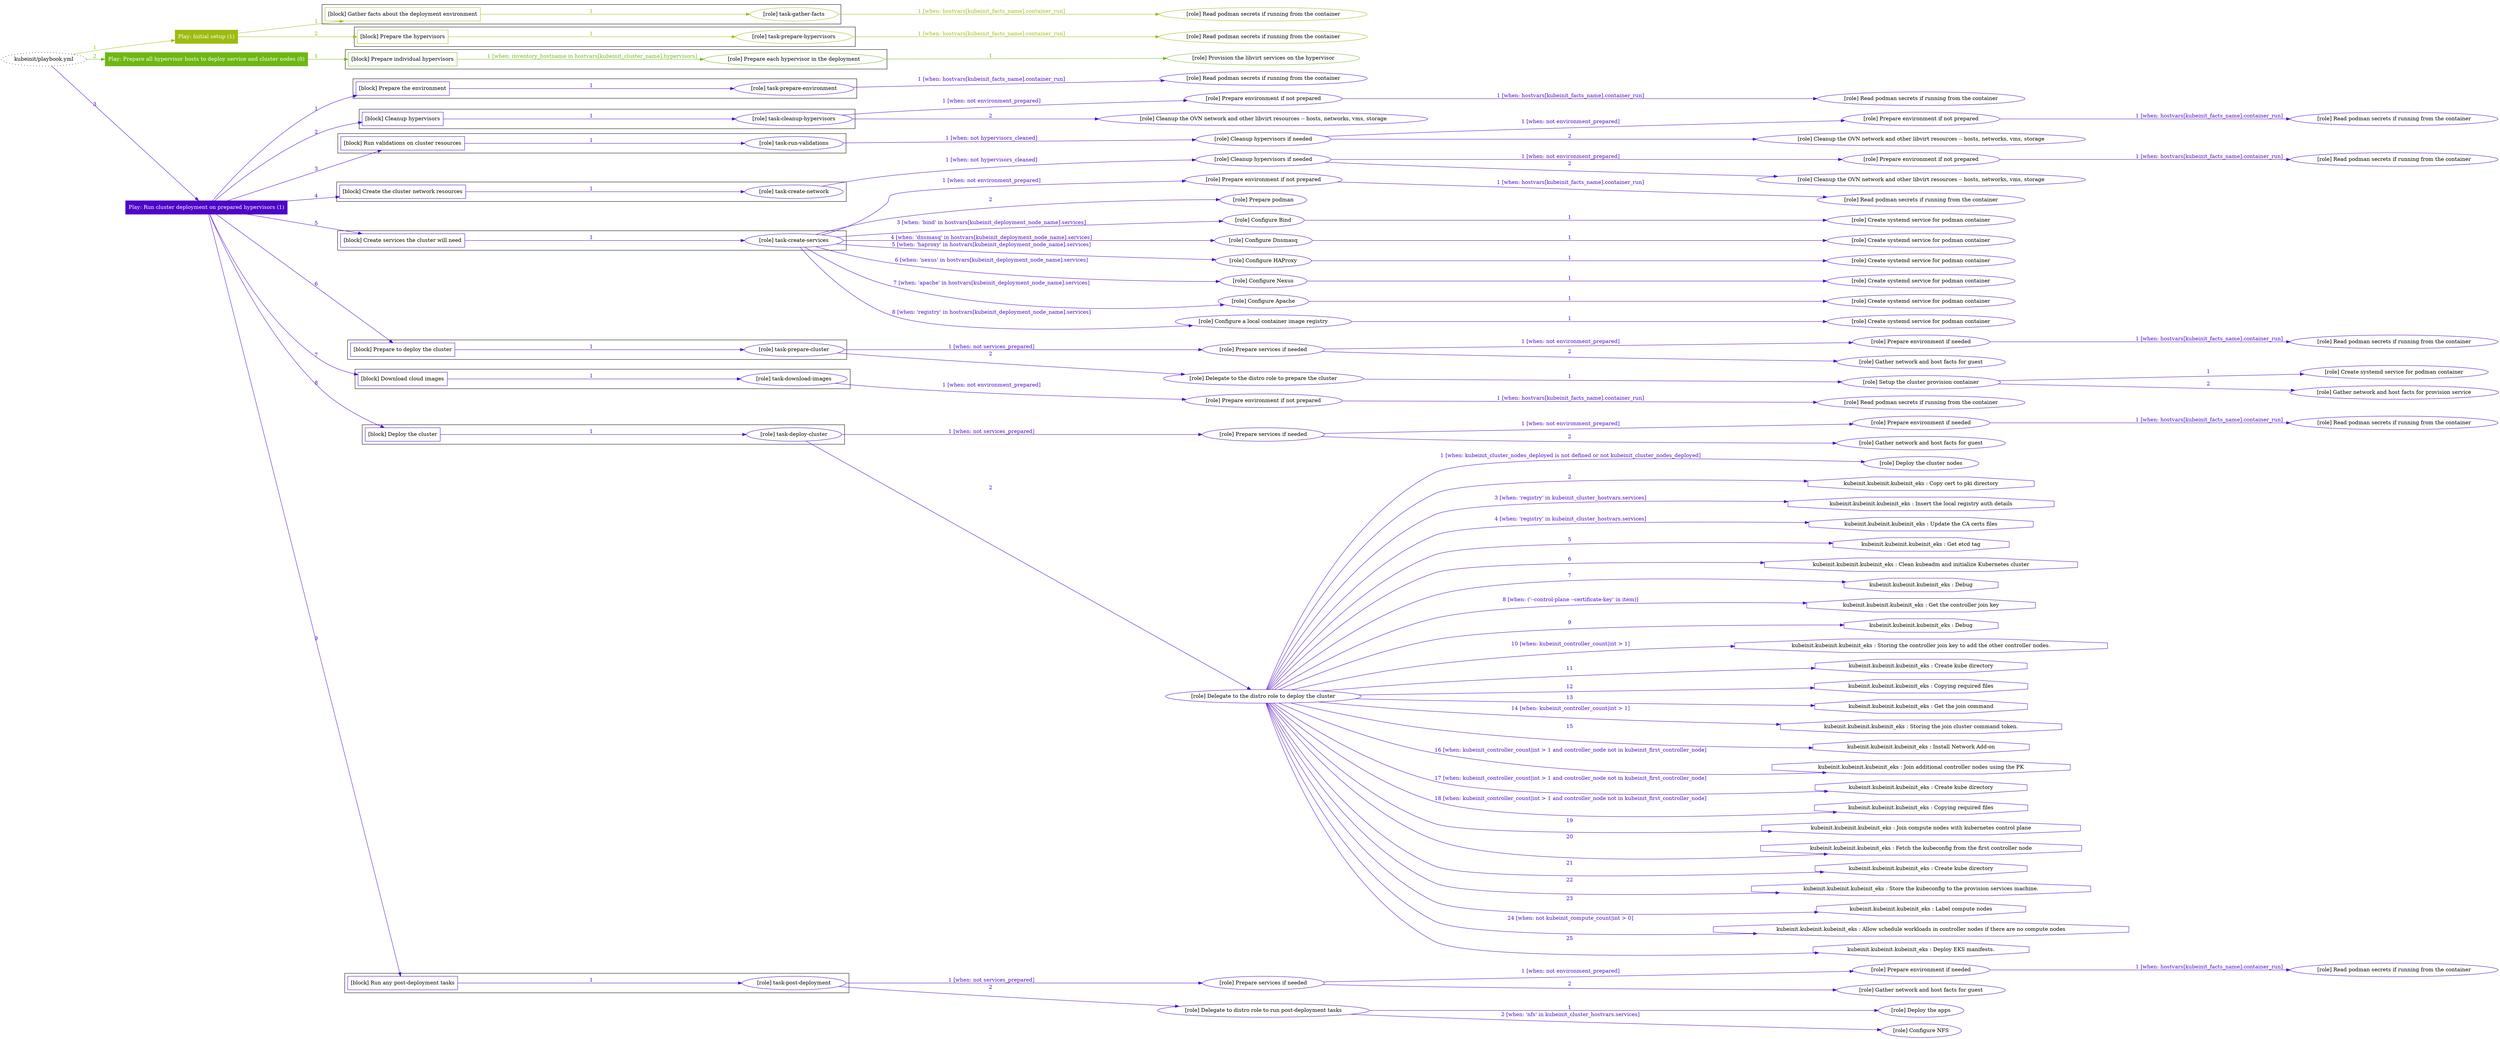 digraph {
	graph [concentrate=true ordering=in rankdir=LR ratio=fill]
	edge [esep=5 sep=10]
	"kubeinit/playbook.yml" [id=root_node style=dotted]
	play_c07b1ddb [label="Play: Initial setup (1)" color="#9cbc10" fontcolor="#ffffff" id=play_c07b1ddb shape=box style=filled tooltip=localhost]
	"kubeinit/playbook.yml" -> play_c07b1ddb [label="1 " color="#9cbc10" fontcolor="#9cbc10" id=edge_fc85f363 labeltooltip="1 " tooltip="1 "]
	subgraph "Read podman secrets if running from the container" {
		role_43a888ea [label="[role] Read podman secrets if running from the container" color="#9cbc10" id=role_43a888ea tooltip="Read podman secrets if running from the container"]
	}
	subgraph "task-gather-facts" {
		role_e2310e17 [label="[role] task-gather-facts" color="#9cbc10" id=role_e2310e17 tooltip="task-gather-facts"]
		role_e2310e17 -> role_43a888ea [label="1 [when: hostvars[kubeinit_facts_name].container_run]" color="#9cbc10" fontcolor="#9cbc10" id=edge_0248012a labeltooltip="1 [when: hostvars[kubeinit_facts_name].container_run]" tooltip="1 [when: hostvars[kubeinit_facts_name].container_run]"]
	}
	subgraph "Read podman secrets if running from the container" {
		role_ad788a6b [label="[role] Read podman secrets if running from the container" color="#9cbc10" id=role_ad788a6b tooltip="Read podman secrets if running from the container"]
	}
	subgraph "task-prepare-hypervisors" {
		role_fe24e45d [label="[role] task-prepare-hypervisors" color="#9cbc10" id=role_fe24e45d tooltip="task-prepare-hypervisors"]
		role_fe24e45d -> role_ad788a6b [label="1 [when: hostvars[kubeinit_facts_name].container_run]" color="#9cbc10" fontcolor="#9cbc10" id=edge_87b5aaad labeltooltip="1 [when: hostvars[kubeinit_facts_name].container_run]" tooltip="1 [when: hostvars[kubeinit_facts_name].container_run]"]
	}
	subgraph "Play: Initial setup (1)" {
		play_c07b1ddb -> block_ad7009a5 [label=1 color="#9cbc10" fontcolor="#9cbc10" id=edge_e77c2271 labeltooltip=1 tooltip=1]
		subgraph cluster_block_ad7009a5 {
			block_ad7009a5 [label="[block] Gather facts about the deployment environment" color="#9cbc10" id=block_ad7009a5 labeltooltip="Gather facts about the deployment environment" shape=box tooltip="Gather facts about the deployment environment"]
			block_ad7009a5 -> role_e2310e17 [label="1 " color="#9cbc10" fontcolor="#9cbc10" id=edge_ed6212fc labeltooltip="1 " tooltip="1 "]
		}
		play_c07b1ddb -> block_faf815b1 [label=2 color="#9cbc10" fontcolor="#9cbc10" id=edge_8e85850c labeltooltip=2 tooltip=2]
		subgraph cluster_block_faf815b1 {
			block_faf815b1 [label="[block] Prepare the hypervisors" color="#9cbc10" id=block_faf815b1 labeltooltip="Prepare the hypervisors" shape=box tooltip="Prepare the hypervisors"]
			block_faf815b1 -> role_fe24e45d [label="1 " color="#9cbc10" fontcolor="#9cbc10" id=edge_dc042a9b labeltooltip="1 " tooltip="1 "]
		}
	}
	play_2c2ab465 [label="Play: Prepare all hypervisor hosts to deploy service and cluster nodes (0)" color="#6db814" fontcolor="#ffffff" id=play_2c2ab465 shape=box style=filled tooltip="Play: Prepare all hypervisor hosts to deploy service and cluster nodes (0)"]
	"kubeinit/playbook.yml" -> play_2c2ab465 [label="2 " color="#6db814" fontcolor="#6db814" id=edge_189fadf0 labeltooltip="2 " tooltip="2 "]
	subgraph "Provision the libvirt services on the hypervisor" {
		role_5b26d094 [label="[role] Provision the libvirt services on the hypervisor" color="#6db814" id=role_5b26d094 tooltip="Provision the libvirt services on the hypervisor"]
	}
	subgraph "Prepare each hypervisor in the deployment" {
		role_4f62d116 [label="[role] Prepare each hypervisor in the deployment" color="#6db814" id=role_4f62d116 tooltip="Prepare each hypervisor in the deployment"]
		role_4f62d116 -> role_5b26d094 [label="1 " color="#6db814" fontcolor="#6db814" id=edge_01bad7c9 labeltooltip="1 " tooltip="1 "]
	}
	subgraph "Play: Prepare all hypervisor hosts to deploy service and cluster nodes (0)" {
		play_2c2ab465 -> block_5d5c017b [label=1 color="#6db814" fontcolor="#6db814" id=edge_48b3dc26 labeltooltip=1 tooltip=1]
		subgraph cluster_block_5d5c017b {
			block_5d5c017b [label="[block] Prepare individual hypervisors" color="#6db814" id=block_5d5c017b labeltooltip="Prepare individual hypervisors" shape=box tooltip="Prepare individual hypervisors"]
			block_5d5c017b -> role_4f62d116 [label="1 [when: inventory_hostname in hostvars[kubeinit_cluster_name].hypervisors]" color="#6db814" fontcolor="#6db814" id=edge_41ea060e labeltooltip="1 [when: inventory_hostname in hostvars[kubeinit_cluster_name].hypervisors]" tooltip="1 [when: inventory_hostname in hostvars[kubeinit_cluster_name].hypervisors]"]
		}
	}
	play_b415cb29 [label="Play: Run cluster deployment on prepared hypervisors (1)" color="#4d05c7" fontcolor="#ffffff" id=play_b415cb29 shape=box style=filled tooltip=localhost]
	"kubeinit/playbook.yml" -> play_b415cb29 [label="3 " color="#4d05c7" fontcolor="#4d05c7" id=edge_080d319e labeltooltip="3 " tooltip="3 "]
	subgraph "Read podman secrets if running from the container" {
		role_47fbab3d [label="[role] Read podman secrets if running from the container" color="#4d05c7" id=role_47fbab3d tooltip="Read podman secrets if running from the container"]
	}
	subgraph "task-prepare-environment" {
		role_9971580d [label="[role] task-prepare-environment" color="#4d05c7" id=role_9971580d tooltip="task-prepare-environment"]
		role_9971580d -> role_47fbab3d [label="1 [when: hostvars[kubeinit_facts_name].container_run]" color="#4d05c7" fontcolor="#4d05c7" id=edge_8c465394 labeltooltip="1 [when: hostvars[kubeinit_facts_name].container_run]" tooltip="1 [when: hostvars[kubeinit_facts_name].container_run]"]
	}
	subgraph "Read podman secrets if running from the container" {
		role_bc4dd5ca [label="[role] Read podman secrets if running from the container" color="#4d05c7" id=role_bc4dd5ca tooltip="Read podman secrets if running from the container"]
	}
	subgraph "Prepare environment if not prepared" {
		role_e94e169a [label="[role] Prepare environment if not prepared" color="#4d05c7" id=role_e94e169a tooltip="Prepare environment if not prepared"]
		role_e94e169a -> role_bc4dd5ca [label="1 [when: hostvars[kubeinit_facts_name].container_run]" color="#4d05c7" fontcolor="#4d05c7" id=edge_a2c88b7f labeltooltip="1 [when: hostvars[kubeinit_facts_name].container_run]" tooltip="1 [when: hostvars[kubeinit_facts_name].container_run]"]
	}
	subgraph "Cleanup the OVN network and other libvirt resources -- hosts, networks, vms, storage" {
		role_e260a07a [label="[role] Cleanup the OVN network and other libvirt resources -- hosts, networks, vms, storage" color="#4d05c7" id=role_e260a07a tooltip="Cleanup the OVN network and other libvirt resources -- hosts, networks, vms, storage"]
	}
	subgraph "task-cleanup-hypervisors" {
		role_71f4d11e [label="[role] task-cleanup-hypervisors" color="#4d05c7" id=role_71f4d11e tooltip="task-cleanup-hypervisors"]
		role_71f4d11e -> role_e94e169a [label="1 [when: not environment_prepared]" color="#4d05c7" fontcolor="#4d05c7" id=edge_458d1eae labeltooltip="1 [when: not environment_prepared]" tooltip="1 [when: not environment_prepared]"]
		role_71f4d11e -> role_e260a07a [label="2 " color="#4d05c7" fontcolor="#4d05c7" id=edge_fc0662c2 labeltooltip="2 " tooltip="2 "]
	}
	subgraph "Read podman secrets if running from the container" {
		role_1a388082 [label="[role] Read podman secrets if running from the container" color="#4d05c7" id=role_1a388082 tooltip="Read podman secrets if running from the container"]
	}
	subgraph "Prepare environment if not prepared" {
		role_54945401 [label="[role] Prepare environment if not prepared" color="#4d05c7" id=role_54945401 tooltip="Prepare environment if not prepared"]
		role_54945401 -> role_1a388082 [label="1 [when: hostvars[kubeinit_facts_name].container_run]" color="#4d05c7" fontcolor="#4d05c7" id=edge_2672be30 labeltooltip="1 [when: hostvars[kubeinit_facts_name].container_run]" tooltip="1 [when: hostvars[kubeinit_facts_name].container_run]"]
	}
	subgraph "Cleanup the OVN network and other libvirt resources -- hosts, networks, vms, storage" {
		role_b9ed3c3a [label="[role] Cleanup the OVN network and other libvirt resources -- hosts, networks, vms, storage" color="#4d05c7" id=role_b9ed3c3a tooltip="Cleanup the OVN network and other libvirt resources -- hosts, networks, vms, storage"]
	}
	subgraph "Cleanup hypervisors if needed" {
		role_f1bed70f [label="[role] Cleanup hypervisors if needed" color="#4d05c7" id=role_f1bed70f tooltip="Cleanup hypervisors if needed"]
		role_f1bed70f -> role_54945401 [label="1 [when: not environment_prepared]" color="#4d05c7" fontcolor="#4d05c7" id=edge_df3c5196 labeltooltip="1 [when: not environment_prepared]" tooltip="1 [when: not environment_prepared]"]
		role_f1bed70f -> role_b9ed3c3a [label="2 " color="#4d05c7" fontcolor="#4d05c7" id=edge_15b49eea labeltooltip="2 " tooltip="2 "]
	}
	subgraph "task-run-validations" {
		role_f7b687c0 [label="[role] task-run-validations" color="#4d05c7" id=role_f7b687c0 tooltip="task-run-validations"]
		role_f7b687c0 -> role_f1bed70f [label="1 [when: not hypervisors_cleaned]" color="#4d05c7" fontcolor="#4d05c7" id=edge_2fa20328 labeltooltip="1 [when: not hypervisors_cleaned]" tooltip="1 [when: not hypervisors_cleaned]"]
	}
	subgraph "Read podman secrets if running from the container" {
		role_3175726c [label="[role] Read podman secrets if running from the container" color="#4d05c7" id=role_3175726c tooltip="Read podman secrets if running from the container"]
	}
	subgraph "Prepare environment if not prepared" {
		role_bdd733fc [label="[role] Prepare environment if not prepared" color="#4d05c7" id=role_bdd733fc tooltip="Prepare environment if not prepared"]
		role_bdd733fc -> role_3175726c [label="1 [when: hostvars[kubeinit_facts_name].container_run]" color="#4d05c7" fontcolor="#4d05c7" id=edge_4943dc14 labeltooltip="1 [when: hostvars[kubeinit_facts_name].container_run]" tooltip="1 [when: hostvars[kubeinit_facts_name].container_run]"]
	}
	subgraph "Cleanup the OVN network and other libvirt resources -- hosts, networks, vms, storage" {
		role_43c68c5d [label="[role] Cleanup the OVN network and other libvirt resources -- hosts, networks, vms, storage" color="#4d05c7" id=role_43c68c5d tooltip="Cleanup the OVN network and other libvirt resources -- hosts, networks, vms, storage"]
	}
	subgraph "Cleanup hypervisors if needed" {
		role_d949e252 [label="[role] Cleanup hypervisors if needed" color="#4d05c7" id=role_d949e252 tooltip="Cleanup hypervisors if needed"]
		role_d949e252 -> role_bdd733fc [label="1 [when: not environment_prepared]" color="#4d05c7" fontcolor="#4d05c7" id=edge_76d5dd1a labeltooltip="1 [when: not environment_prepared]" tooltip="1 [when: not environment_prepared]"]
		role_d949e252 -> role_43c68c5d [label="2 " color="#4d05c7" fontcolor="#4d05c7" id=edge_d9c7e820 labeltooltip="2 " tooltip="2 "]
	}
	subgraph "task-create-network" {
		role_f81e98d8 [label="[role] task-create-network" color="#4d05c7" id=role_f81e98d8 tooltip="task-create-network"]
		role_f81e98d8 -> role_d949e252 [label="1 [when: not hypervisors_cleaned]" color="#4d05c7" fontcolor="#4d05c7" id=edge_4cc3b881 labeltooltip="1 [when: not hypervisors_cleaned]" tooltip="1 [when: not hypervisors_cleaned]"]
	}
	subgraph "Read podman secrets if running from the container" {
		role_1d9973bb [label="[role] Read podman secrets if running from the container" color="#4d05c7" id=role_1d9973bb tooltip="Read podman secrets if running from the container"]
	}
	subgraph "Prepare environment if not prepared" {
		role_0b20472f [label="[role] Prepare environment if not prepared" color="#4d05c7" id=role_0b20472f tooltip="Prepare environment if not prepared"]
		role_0b20472f -> role_1d9973bb [label="1 [when: hostvars[kubeinit_facts_name].container_run]" color="#4d05c7" fontcolor="#4d05c7" id=edge_3560f10c labeltooltip="1 [when: hostvars[kubeinit_facts_name].container_run]" tooltip="1 [when: hostvars[kubeinit_facts_name].container_run]"]
	}
	subgraph "Prepare podman" {
		role_f2b50f4a [label="[role] Prepare podman" color="#4d05c7" id=role_f2b50f4a tooltip="Prepare podman"]
	}
	subgraph "Create systemd service for podman container" {
		role_0893edad [label="[role] Create systemd service for podman container" color="#4d05c7" id=role_0893edad tooltip="Create systemd service for podman container"]
	}
	subgraph "Configure Bind" {
		role_981fad25 [label="[role] Configure Bind" color="#4d05c7" id=role_981fad25 tooltip="Configure Bind"]
		role_981fad25 -> role_0893edad [label="1 " color="#4d05c7" fontcolor="#4d05c7" id=edge_5ab7a907 labeltooltip="1 " tooltip="1 "]
	}
	subgraph "Create systemd service for podman container" {
		role_1ce66420 [label="[role] Create systemd service for podman container" color="#4d05c7" id=role_1ce66420 tooltip="Create systemd service for podman container"]
	}
	subgraph "Configure Dnsmasq" {
		role_b3c1fd31 [label="[role] Configure Dnsmasq" color="#4d05c7" id=role_b3c1fd31 tooltip="Configure Dnsmasq"]
		role_b3c1fd31 -> role_1ce66420 [label="1 " color="#4d05c7" fontcolor="#4d05c7" id=edge_be8f3a0e labeltooltip="1 " tooltip="1 "]
	}
	subgraph "Create systemd service for podman container" {
		role_105f7e5e [label="[role] Create systemd service for podman container" color="#4d05c7" id=role_105f7e5e tooltip="Create systemd service for podman container"]
	}
	subgraph "Configure HAProxy" {
		role_69ba00ea [label="[role] Configure HAProxy" color="#4d05c7" id=role_69ba00ea tooltip="Configure HAProxy"]
		role_69ba00ea -> role_105f7e5e [label="1 " color="#4d05c7" fontcolor="#4d05c7" id=edge_34890065 labeltooltip="1 " tooltip="1 "]
	}
	subgraph "Create systemd service for podman container" {
		role_a6d50148 [label="[role] Create systemd service for podman container" color="#4d05c7" id=role_a6d50148 tooltip="Create systemd service for podman container"]
	}
	subgraph "Configure Nexus" {
		role_b5b2d57b [label="[role] Configure Nexus" color="#4d05c7" id=role_b5b2d57b tooltip="Configure Nexus"]
		role_b5b2d57b -> role_a6d50148 [label="1 " color="#4d05c7" fontcolor="#4d05c7" id=edge_2ba50e45 labeltooltip="1 " tooltip="1 "]
	}
	subgraph "Create systemd service for podman container" {
		role_8b6d5268 [label="[role] Create systemd service for podman container" color="#4d05c7" id=role_8b6d5268 tooltip="Create systemd service for podman container"]
	}
	subgraph "Configure Apache" {
		role_fad389d2 [label="[role] Configure Apache" color="#4d05c7" id=role_fad389d2 tooltip="Configure Apache"]
		role_fad389d2 -> role_8b6d5268 [label="1 " color="#4d05c7" fontcolor="#4d05c7" id=edge_5b1babce labeltooltip="1 " tooltip="1 "]
	}
	subgraph "Create systemd service for podman container" {
		role_8bc06d57 [label="[role] Create systemd service for podman container" color="#4d05c7" id=role_8bc06d57 tooltip="Create systemd service for podman container"]
	}
	subgraph "Configure a local container image registry" {
		role_9929ad6b [label="[role] Configure a local container image registry" color="#4d05c7" id=role_9929ad6b tooltip="Configure a local container image registry"]
		role_9929ad6b -> role_8bc06d57 [label="1 " color="#4d05c7" fontcolor="#4d05c7" id=edge_7e49fea4 labeltooltip="1 " tooltip="1 "]
	}
	subgraph "task-create-services" {
		role_35233a32 [label="[role] task-create-services" color="#4d05c7" id=role_35233a32 tooltip="task-create-services"]
		role_35233a32 -> role_0b20472f [label="1 [when: not environment_prepared]" color="#4d05c7" fontcolor="#4d05c7" id=edge_c18de758 labeltooltip="1 [when: not environment_prepared]" tooltip="1 [when: not environment_prepared]"]
		role_35233a32 -> role_f2b50f4a [label="2 " color="#4d05c7" fontcolor="#4d05c7" id=edge_ca383685 labeltooltip="2 " tooltip="2 "]
		role_35233a32 -> role_981fad25 [label="3 [when: 'bind' in hostvars[kubeinit_deployment_node_name].services]" color="#4d05c7" fontcolor="#4d05c7" id=edge_aca4c8fe labeltooltip="3 [when: 'bind' in hostvars[kubeinit_deployment_node_name].services]" tooltip="3 [when: 'bind' in hostvars[kubeinit_deployment_node_name].services]"]
		role_35233a32 -> role_b3c1fd31 [label="4 [when: 'dnsmasq' in hostvars[kubeinit_deployment_node_name].services]" color="#4d05c7" fontcolor="#4d05c7" id=edge_fa8bbf7a labeltooltip="4 [when: 'dnsmasq' in hostvars[kubeinit_deployment_node_name].services]" tooltip="4 [when: 'dnsmasq' in hostvars[kubeinit_deployment_node_name].services]"]
		role_35233a32 -> role_69ba00ea [label="5 [when: 'haproxy' in hostvars[kubeinit_deployment_node_name].services]" color="#4d05c7" fontcolor="#4d05c7" id=edge_3961adea labeltooltip="5 [when: 'haproxy' in hostvars[kubeinit_deployment_node_name].services]" tooltip="5 [when: 'haproxy' in hostvars[kubeinit_deployment_node_name].services]"]
		role_35233a32 -> role_b5b2d57b [label="6 [when: 'nexus' in hostvars[kubeinit_deployment_node_name].services]" color="#4d05c7" fontcolor="#4d05c7" id=edge_98b62638 labeltooltip="6 [when: 'nexus' in hostvars[kubeinit_deployment_node_name].services]" tooltip="6 [when: 'nexus' in hostvars[kubeinit_deployment_node_name].services]"]
		role_35233a32 -> role_fad389d2 [label="7 [when: 'apache' in hostvars[kubeinit_deployment_node_name].services]" color="#4d05c7" fontcolor="#4d05c7" id=edge_5c6664aa labeltooltip="7 [when: 'apache' in hostvars[kubeinit_deployment_node_name].services]" tooltip="7 [when: 'apache' in hostvars[kubeinit_deployment_node_name].services]"]
		role_35233a32 -> role_9929ad6b [label="8 [when: 'registry' in hostvars[kubeinit_deployment_node_name].services]" color="#4d05c7" fontcolor="#4d05c7" id=edge_7e50e101 labeltooltip="8 [when: 'registry' in hostvars[kubeinit_deployment_node_name].services]" tooltip="8 [when: 'registry' in hostvars[kubeinit_deployment_node_name].services]"]
	}
	subgraph "Read podman secrets if running from the container" {
		role_54f414b3 [label="[role] Read podman secrets if running from the container" color="#4d05c7" id=role_54f414b3 tooltip="Read podman secrets if running from the container"]
	}
	subgraph "Prepare environment if needed" {
		role_677e32c4 [label="[role] Prepare environment if needed" color="#4d05c7" id=role_677e32c4 tooltip="Prepare environment if needed"]
		role_677e32c4 -> role_54f414b3 [label="1 [when: hostvars[kubeinit_facts_name].container_run]" color="#4d05c7" fontcolor="#4d05c7" id=edge_68af9ffb labeltooltip="1 [when: hostvars[kubeinit_facts_name].container_run]" tooltip="1 [when: hostvars[kubeinit_facts_name].container_run]"]
	}
	subgraph "Gather network and host facts for guest" {
		role_217d1a19 [label="[role] Gather network and host facts for guest" color="#4d05c7" id=role_217d1a19 tooltip="Gather network and host facts for guest"]
	}
	subgraph "Prepare services if needed" {
		role_7e11953d [label="[role] Prepare services if needed" color="#4d05c7" id=role_7e11953d tooltip="Prepare services if needed"]
		role_7e11953d -> role_677e32c4 [label="1 [when: not environment_prepared]" color="#4d05c7" fontcolor="#4d05c7" id=edge_ce3a82bb labeltooltip="1 [when: not environment_prepared]" tooltip="1 [when: not environment_prepared]"]
		role_7e11953d -> role_217d1a19 [label="2 " color="#4d05c7" fontcolor="#4d05c7" id=edge_5f5c6c28 labeltooltip="2 " tooltip="2 "]
	}
	subgraph "Create systemd service for podman container" {
		role_7d858648 [label="[role] Create systemd service for podman container" color="#4d05c7" id=role_7d858648 tooltip="Create systemd service for podman container"]
	}
	subgraph "Gather network and host facts for provision service" {
		role_42f224f3 [label="[role] Gather network and host facts for provision service" color="#4d05c7" id=role_42f224f3 tooltip="Gather network and host facts for provision service"]
	}
	subgraph "Setup the cluster provision container" {
		role_9870017d [label="[role] Setup the cluster provision container" color="#4d05c7" id=role_9870017d tooltip="Setup the cluster provision container"]
		role_9870017d -> role_7d858648 [label="1 " color="#4d05c7" fontcolor="#4d05c7" id=edge_31864539 labeltooltip="1 " tooltip="1 "]
		role_9870017d -> role_42f224f3 [label="2 " color="#4d05c7" fontcolor="#4d05c7" id=edge_35b470b3 labeltooltip="2 " tooltip="2 "]
	}
	subgraph "Delegate to the distro role to prepare the cluster" {
		role_d9023e5b [label="[role] Delegate to the distro role to prepare the cluster" color="#4d05c7" id=role_d9023e5b tooltip="Delegate to the distro role to prepare the cluster"]
		role_d9023e5b -> role_9870017d [label="1 " color="#4d05c7" fontcolor="#4d05c7" id=edge_5da8343e labeltooltip="1 " tooltip="1 "]
	}
	subgraph "task-prepare-cluster" {
		role_ddc0ec62 [label="[role] task-prepare-cluster" color="#4d05c7" id=role_ddc0ec62 tooltip="task-prepare-cluster"]
		role_ddc0ec62 -> role_7e11953d [label="1 [when: not services_prepared]" color="#4d05c7" fontcolor="#4d05c7" id=edge_ab5c0231 labeltooltip="1 [when: not services_prepared]" tooltip="1 [when: not services_prepared]"]
		role_ddc0ec62 -> role_d9023e5b [label="2 " color="#4d05c7" fontcolor="#4d05c7" id=edge_26b9aaf3 labeltooltip="2 " tooltip="2 "]
	}
	subgraph "Read podman secrets if running from the container" {
		role_f5ddfffa [label="[role] Read podman secrets if running from the container" color="#4d05c7" id=role_f5ddfffa tooltip="Read podman secrets if running from the container"]
	}
	subgraph "Prepare environment if not prepared" {
		role_cf5baaac [label="[role] Prepare environment if not prepared" color="#4d05c7" id=role_cf5baaac tooltip="Prepare environment if not prepared"]
		role_cf5baaac -> role_f5ddfffa [label="1 [when: hostvars[kubeinit_facts_name].container_run]" color="#4d05c7" fontcolor="#4d05c7" id=edge_c362f474 labeltooltip="1 [when: hostvars[kubeinit_facts_name].container_run]" tooltip="1 [when: hostvars[kubeinit_facts_name].container_run]"]
	}
	subgraph "task-download-images" {
		role_723ebb8a [label="[role] task-download-images" color="#4d05c7" id=role_723ebb8a tooltip="task-download-images"]
		role_723ebb8a -> role_cf5baaac [label="1 [when: not environment_prepared]" color="#4d05c7" fontcolor="#4d05c7" id=edge_56c543e0 labeltooltip="1 [when: not environment_prepared]" tooltip="1 [when: not environment_prepared]"]
	}
	subgraph "Read podman secrets if running from the container" {
		role_b2c40318 [label="[role] Read podman secrets if running from the container" color="#4d05c7" id=role_b2c40318 tooltip="Read podman secrets if running from the container"]
	}
	subgraph "Prepare environment if needed" {
		role_be2098b9 [label="[role] Prepare environment if needed" color="#4d05c7" id=role_be2098b9 tooltip="Prepare environment if needed"]
		role_be2098b9 -> role_b2c40318 [label="1 [when: hostvars[kubeinit_facts_name].container_run]" color="#4d05c7" fontcolor="#4d05c7" id=edge_0583518e labeltooltip="1 [when: hostvars[kubeinit_facts_name].container_run]" tooltip="1 [when: hostvars[kubeinit_facts_name].container_run]"]
	}
	subgraph "Gather network and host facts for guest" {
		role_348a6bc4 [label="[role] Gather network and host facts for guest" color="#4d05c7" id=role_348a6bc4 tooltip="Gather network and host facts for guest"]
	}
	subgraph "Prepare services if needed" {
		role_f2a7c183 [label="[role] Prepare services if needed" color="#4d05c7" id=role_f2a7c183 tooltip="Prepare services if needed"]
		role_f2a7c183 -> role_be2098b9 [label="1 [when: not environment_prepared]" color="#4d05c7" fontcolor="#4d05c7" id=edge_dbdd3b3d labeltooltip="1 [when: not environment_prepared]" tooltip="1 [when: not environment_prepared]"]
		role_f2a7c183 -> role_348a6bc4 [label="2 " color="#4d05c7" fontcolor="#4d05c7" id=edge_07c49c51 labeltooltip="2 " tooltip="2 "]
	}
	subgraph "Deploy the cluster nodes" {
		role_4e271106 [label="[role] Deploy the cluster nodes" color="#4d05c7" id=role_4e271106 tooltip="Deploy the cluster nodes"]
	}
	subgraph "Delegate to the distro role to deploy the cluster" {
		role_f4e47353 [label="[role] Delegate to the distro role to deploy the cluster" color="#4d05c7" id=role_f4e47353 tooltip="Delegate to the distro role to deploy the cluster"]
		role_f4e47353 -> role_4e271106 [label="1 [when: kubeinit_cluster_nodes_deployed is not defined or not kubeinit_cluster_nodes_deployed]" color="#4d05c7" fontcolor="#4d05c7" id=edge_09929e6a labeltooltip="1 [when: kubeinit_cluster_nodes_deployed is not defined or not kubeinit_cluster_nodes_deployed]" tooltip="1 [when: kubeinit_cluster_nodes_deployed is not defined or not kubeinit_cluster_nodes_deployed]"]
		task_0e916671 [label="kubeinit.kubeinit.kubeinit_eks : Copy cert to pki directory" color="#4d05c7" id=task_0e916671 shape=octagon tooltip="kubeinit.kubeinit.kubeinit_eks : Copy cert to pki directory"]
		role_f4e47353 -> task_0e916671 [label="2 " color="#4d05c7" fontcolor="#4d05c7" id=edge_cd7077cb labeltooltip="2 " tooltip="2 "]
		task_64051b3f [label="kubeinit.kubeinit.kubeinit_eks : Insert the local registry auth details" color="#4d05c7" id=task_64051b3f shape=octagon tooltip="kubeinit.kubeinit.kubeinit_eks : Insert the local registry auth details"]
		role_f4e47353 -> task_64051b3f [label="3 [when: 'registry' in kubeinit_cluster_hostvars.services]" color="#4d05c7" fontcolor="#4d05c7" id=edge_759106a7 labeltooltip="3 [when: 'registry' in kubeinit_cluster_hostvars.services]" tooltip="3 [when: 'registry' in kubeinit_cluster_hostvars.services]"]
		task_deb1bbe2 [label="kubeinit.kubeinit.kubeinit_eks : Update the CA certs files" color="#4d05c7" id=task_deb1bbe2 shape=octagon tooltip="kubeinit.kubeinit.kubeinit_eks : Update the CA certs files"]
		role_f4e47353 -> task_deb1bbe2 [label="4 [when: 'registry' in kubeinit_cluster_hostvars.services]" color="#4d05c7" fontcolor="#4d05c7" id=edge_a1201a86 labeltooltip="4 [when: 'registry' in kubeinit_cluster_hostvars.services]" tooltip="4 [when: 'registry' in kubeinit_cluster_hostvars.services]"]
		task_f2c08392 [label="kubeinit.kubeinit.kubeinit_eks : Get etcd tag" color="#4d05c7" id=task_f2c08392 shape=octagon tooltip="kubeinit.kubeinit.kubeinit_eks : Get etcd tag"]
		role_f4e47353 -> task_f2c08392 [label="5 " color="#4d05c7" fontcolor="#4d05c7" id=edge_d41056e4 labeltooltip="5 " tooltip="5 "]
		task_ec5c7f57 [label="kubeinit.kubeinit.kubeinit_eks : Clean kubeadm and initialize Kubernetes cluster" color="#4d05c7" id=task_ec5c7f57 shape=octagon tooltip="kubeinit.kubeinit.kubeinit_eks : Clean kubeadm and initialize Kubernetes cluster"]
		role_f4e47353 -> task_ec5c7f57 [label="6 " color="#4d05c7" fontcolor="#4d05c7" id=edge_bc6de72a labeltooltip="6 " tooltip="6 "]
		task_14a3e1ce [label="kubeinit.kubeinit.kubeinit_eks : Debug" color="#4d05c7" id=task_14a3e1ce shape=octagon tooltip="kubeinit.kubeinit.kubeinit_eks : Debug"]
		role_f4e47353 -> task_14a3e1ce [label="7 " color="#4d05c7" fontcolor="#4d05c7" id=edge_17855f30 labeltooltip="7 " tooltip="7 "]
		task_25dc3a19 [label="kubeinit.kubeinit.kubeinit_eks : Get the controller join key" color="#4d05c7" id=task_25dc3a19 shape=octagon tooltip="kubeinit.kubeinit.kubeinit_eks : Get the controller join key"]
		role_f4e47353 -> task_25dc3a19 [label="8 [when: ('--control-plane --certificate-key' in item)]" color="#4d05c7" fontcolor="#4d05c7" id=edge_02bd9f5b labeltooltip="8 [when: ('--control-plane --certificate-key' in item)]" tooltip="8 [when: ('--control-plane --certificate-key' in item)]"]
		task_399592ce [label="kubeinit.kubeinit.kubeinit_eks : Debug" color="#4d05c7" id=task_399592ce shape=octagon tooltip="kubeinit.kubeinit.kubeinit_eks : Debug"]
		role_f4e47353 -> task_399592ce [label="9 " color="#4d05c7" fontcolor="#4d05c7" id=edge_3936905f labeltooltip="9 " tooltip="9 "]
		task_c413b4fd [label="kubeinit.kubeinit.kubeinit_eks : Storing the controller join key to add the other controller nodes." color="#4d05c7" id=task_c413b4fd shape=octagon tooltip="kubeinit.kubeinit.kubeinit_eks : Storing the controller join key to add the other controller nodes."]
		role_f4e47353 -> task_c413b4fd [label="10 [when: kubeinit_controller_count|int > 1]" color="#4d05c7" fontcolor="#4d05c7" id=edge_5c17f5a7 labeltooltip="10 [when: kubeinit_controller_count|int > 1]" tooltip="10 [when: kubeinit_controller_count|int > 1]"]
		task_1ff229d8 [label="kubeinit.kubeinit.kubeinit_eks : Create kube directory" color="#4d05c7" id=task_1ff229d8 shape=octagon tooltip="kubeinit.kubeinit.kubeinit_eks : Create kube directory"]
		role_f4e47353 -> task_1ff229d8 [label="11 " color="#4d05c7" fontcolor="#4d05c7" id=edge_8893c37e labeltooltip="11 " tooltip="11 "]
		task_0901ca76 [label="kubeinit.kubeinit.kubeinit_eks : Copying required files" color="#4d05c7" id=task_0901ca76 shape=octagon tooltip="kubeinit.kubeinit.kubeinit_eks : Copying required files"]
		role_f4e47353 -> task_0901ca76 [label="12 " color="#4d05c7" fontcolor="#4d05c7" id=edge_be2f1e1d labeltooltip="12 " tooltip="12 "]
		task_e8838fa2 [label="kubeinit.kubeinit.kubeinit_eks : Get the join command" color="#4d05c7" id=task_e8838fa2 shape=octagon tooltip="kubeinit.kubeinit.kubeinit_eks : Get the join command"]
		role_f4e47353 -> task_e8838fa2 [label="13 " color="#4d05c7" fontcolor="#4d05c7" id=edge_794e1a15 labeltooltip="13 " tooltip="13 "]
		task_127d30ec [label="kubeinit.kubeinit.kubeinit_eks : Storing the join cluster command token." color="#4d05c7" id=task_127d30ec shape=octagon tooltip="kubeinit.kubeinit.kubeinit_eks : Storing the join cluster command token."]
		role_f4e47353 -> task_127d30ec [label="14 [when: kubeinit_controller_count|int > 1]" color="#4d05c7" fontcolor="#4d05c7" id=edge_eb9eda5e labeltooltip="14 [when: kubeinit_controller_count|int > 1]" tooltip="14 [when: kubeinit_controller_count|int > 1]"]
		task_c6e00aeb [label="kubeinit.kubeinit.kubeinit_eks : Install Network Add-on" color="#4d05c7" id=task_c6e00aeb shape=octagon tooltip="kubeinit.kubeinit.kubeinit_eks : Install Network Add-on"]
		role_f4e47353 -> task_c6e00aeb [label="15 " color="#4d05c7" fontcolor="#4d05c7" id=edge_bd6e11af labeltooltip="15 " tooltip="15 "]
		task_66b28315 [label="kubeinit.kubeinit.kubeinit_eks : Join additional controller nodes using the PK" color="#4d05c7" id=task_66b28315 shape=octagon tooltip="kubeinit.kubeinit.kubeinit_eks : Join additional controller nodes using the PK"]
		role_f4e47353 -> task_66b28315 [label="16 [when: kubeinit_controller_count|int > 1 and controller_node not in kubeinit_first_controller_node]" color="#4d05c7" fontcolor="#4d05c7" id=edge_849d8b38 labeltooltip="16 [when: kubeinit_controller_count|int > 1 and controller_node not in kubeinit_first_controller_node]" tooltip="16 [when: kubeinit_controller_count|int > 1 and controller_node not in kubeinit_first_controller_node]"]
		task_474081c5 [label="kubeinit.kubeinit.kubeinit_eks : Create kube directory" color="#4d05c7" id=task_474081c5 shape=octagon tooltip="kubeinit.kubeinit.kubeinit_eks : Create kube directory"]
		role_f4e47353 -> task_474081c5 [label="17 [when: kubeinit_controller_count|int > 1 and controller_node not in kubeinit_first_controller_node]" color="#4d05c7" fontcolor="#4d05c7" id=edge_6e1a6b95 labeltooltip="17 [when: kubeinit_controller_count|int > 1 and controller_node not in kubeinit_first_controller_node]" tooltip="17 [when: kubeinit_controller_count|int > 1 and controller_node not in kubeinit_first_controller_node]"]
		task_7604348b [label="kubeinit.kubeinit.kubeinit_eks : Copying required files" color="#4d05c7" id=task_7604348b shape=octagon tooltip="kubeinit.kubeinit.kubeinit_eks : Copying required files"]
		role_f4e47353 -> task_7604348b [label="18 [when: kubeinit_controller_count|int > 1 and controller_node not in kubeinit_first_controller_node]" color="#4d05c7" fontcolor="#4d05c7" id=edge_7dbd775a labeltooltip="18 [when: kubeinit_controller_count|int > 1 and controller_node not in kubeinit_first_controller_node]" tooltip="18 [when: kubeinit_controller_count|int > 1 and controller_node not in kubeinit_first_controller_node]"]
		task_f77510f5 [label="kubeinit.kubeinit.kubeinit_eks : Join compute nodes with kubernetes control plane" color="#4d05c7" id=task_f77510f5 shape=octagon tooltip="kubeinit.kubeinit.kubeinit_eks : Join compute nodes with kubernetes control plane"]
		role_f4e47353 -> task_f77510f5 [label="19 " color="#4d05c7" fontcolor="#4d05c7" id=edge_b2fa8400 labeltooltip="19 " tooltip="19 "]
		task_c5d06090 [label="kubeinit.kubeinit.kubeinit_eks : Fetch the kubeconfig from the first controller node" color="#4d05c7" id=task_c5d06090 shape=octagon tooltip="kubeinit.kubeinit.kubeinit_eks : Fetch the kubeconfig from the first controller node"]
		role_f4e47353 -> task_c5d06090 [label="20 " color="#4d05c7" fontcolor="#4d05c7" id=edge_1f5995fd labeltooltip="20 " tooltip="20 "]
		task_92b68b87 [label="kubeinit.kubeinit.kubeinit_eks : Create kube directory" color="#4d05c7" id=task_92b68b87 shape=octagon tooltip="kubeinit.kubeinit.kubeinit_eks : Create kube directory"]
		role_f4e47353 -> task_92b68b87 [label="21 " color="#4d05c7" fontcolor="#4d05c7" id=edge_96004557 labeltooltip="21 " tooltip="21 "]
		task_c5f81a1c [label="kubeinit.kubeinit.kubeinit_eks : Store the kubeconfig to the provision services machine." color="#4d05c7" id=task_c5f81a1c shape=octagon tooltip="kubeinit.kubeinit.kubeinit_eks : Store the kubeconfig to the provision services machine."]
		role_f4e47353 -> task_c5f81a1c [label="22 " color="#4d05c7" fontcolor="#4d05c7" id=edge_59485267 labeltooltip="22 " tooltip="22 "]
		task_f7d4c8eb [label="kubeinit.kubeinit.kubeinit_eks : Label compute nodes" color="#4d05c7" id=task_f7d4c8eb shape=octagon tooltip="kubeinit.kubeinit.kubeinit_eks : Label compute nodes"]
		role_f4e47353 -> task_f7d4c8eb [label="23 " color="#4d05c7" fontcolor="#4d05c7" id=edge_a7e6839e labeltooltip="23 " tooltip="23 "]
		task_632ffb8b [label="kubeinit.kubeinit.kubeinit_eks : Allow schedule workloads in controller nodes if there are no compute nodes" color="#4d05c7" id=task_632ffb8b shape=octagon tooltip="kubeinit.kubeinit.kubeinit_eks : Allow schedule workloads in controller nodes if there are no compute nodes"]
		role_f4e47353 -> task_632ffb8b [label="24 [when: not kubeinit_compute_count|int > 0]" color="#4d05c7" fontcolor="#4d05c7" id=edge_d9964083 labeltooltip="24 [when: not kubeinit_compute_count|int > 0]" tooltip="24 [when: not kubeinit_compute_count|int > 0]"]
		task_e81bc5cf [label="kubeinit.kubeinit.kubeinit_eks : Deploy EKS manifests." color="#4d05c7" id=task_e81bc5cf shape=octagon tooltip="kubeinit.kubeinit.kubeinit_eks : Deploy EKS manifests."]
		role_f4e47353 -> task_e81bc5cf [label="25 " color="#4d05c7" fontcolor="#4d05c7" id=edge_6b602603 labeltooltip="25 " tooltip="25 "]
	}
	subgraph "task-deploy-cluster" {
		role_f7c7f022 [label="[role] task-deploy-cluster" color="#4d05c7" id=role_f7c7f022 tooltip="task-deploy-cluster"]
		role_f7c7f022 -> role_f2a7c183 [label="1 [when: not services_prepared]" color="#4d05c7" fontcolor="#4d05c7" id=edge_1cf9a053 labeltooltip="1 [when: not services_prepared]" tooltip="1 [when: not services_prepared]"]
		role_f7c7f022 -> role_f4e47353 [label="2 " color="#4d05c7" fontcolor="#4d05c7" id=edge_de2417e6 labeltooltip="2 " tooltip="2 "]
	}
	subgraph "Read podman secrets if running from the container" {
		role_9fef6d21 [label="[role] Read podman secrets if running from the container" color="#4d05c7" id=role_9fef6d21 tooltip="Read podman secrets if running from the container"]
	}
	subgraph "Prepare environment if needed" {
		role_2cdacb10 [label="[role] Prepare environment if needed" color="#4d05c7" id=role_2cdacb10 tooltip="Prepare environment if needed"]
		role_2cdacb10 -> role_9fef6d21 [label="1 [when: hostvars[kubeinit_facts_name].container_run]" color="#4d05c7" fontcolor="#4d05c7" id=edge_caa8d3d6 labeltooltip="1 [when: hostvars[kubeinit_facts_name].container_run]" tooltip="1 [when: hostvars[kubeinit_facts_name].container_run]"]
	}
	subgraph "Gather network and host facts for guest" {
		role_cef600c1 [label="[role] Gather network and host facts for guest" color="#4d05c7" id=role_cef600c1 tooltip="Gather network and host facts for guest"]
	}
	subgraph "Prepare services if needed" {
		role_adf148d7 [label="[role] Prepare services if needed" color="#4d05c7" id=role_adf148d7 tooltip="Prepare services if needed"]
		role_adf148d7 -> role_2cdacb10 [label="1 [when: not environment_prepared]" color="#4d05c7" fontcolor="#4d05c7" id=edge_4e367075 labeltooltip="1 [when: not environment_prepared]" tooltip="1 [when: not environment_prepared]"]
		role_adf148d7 -> role_cef600c1 [label="2 " color="#4d05c7" fontcolor="#4d05c7" id=edge_14ae7f69 labeltooltip="2 " tooltip="2 "]
	}
	subgraph "Deploy the apps" {
		role_8d83ed89 [label="[role] Deploy the apps" color="#4d05c7" id=role_8d83ed89 tooltip="Deploy the apps"]
	}
	subgraph "Configure NFS" {
		role_5787ec36 [label="[role] Configure NFS" color="#4d05c7" id=role_5787ec36 tooltip="Configure NFS"]
	}
	subgraph "Delegate to distro role to run post-deployment tasks" {
		role_b1261b9a [label="[role] Delegate to distro role to run post-deployment tasks" color="#4d05c7" id=role_b1261b9a tooltip="Delegate to distro role to run post-deployment tasks"]
		role_b1261b9a -> role_8d83ed89 [label="1 " color="#4d05c7" fontcolor="#4d05c7" id=edge_2a684ed0 labeltooltip="1 " tooltip="1 "]
		role_b1261b9a -> role_5787ec36 [label="2 [when: 'nfs' in kubeinit_cluster_hostvars.services]" color="#4d05c7" fontcolor="#4d05c7" id=edge_7d6848f9 labeltooltip="2 [when: 'nfs' in kubeinit_cluster_hostvars.services]" tooltip="2 [when: 'nfs' in kubeinit_cluster_hostvars.services]"]
	}
	subgraph "task-post-deployment" {
		role_49489280 [label="[role] task-post-deployment" color="#4d05c7" id=role_49489280 tooltip="task-post-deployment"]
		role_49489280 -> role_adf148d7 [label="1 [when: not services_prepared]" color="#4d05c7" fontcolor="#4d05c7" id=edge_52e91212 labeltooltip="1 [when: not services_prepared]" tooltip="1 [when: not services_prepared]"]
		role_49489280 -> role_b1261b9a [label="2 " color="#4d05c7" fontcolor="#4d05c7" id=edge_232236fe labeltooltip="2 " tooltip="2 "]
	}
	subgraph "Play: Run cluster deployment on prepared hypervisors (1)" {
		play_b415cb29 -> block_f133c0bd [label=1 color="#4d05c7" fontcolor="#4d05c7" id=edge_9864f360 labeltooltip=1 tooltip=1]
		subgraph cluster_block_f133c0bd {
			block_f133c0bd [label="[block] Prepare the environment" color="#4d05c7" id=block_f133c0bd labeltooltip="Prepare the environment" shape=box tooltip="Prepare the environment"]
			block_f133c0bd -> role_9971580d [label="1 " color="#4d05c7" fontcolor="#4d05c7" id=edge_bcbb7ebd labeltooltip="1 " tooltip="1 "]
		}
		play_b415cb29 -> block_69edef99 [label=2 color="#4d05c7" fontcolor="#4d05c7" id=edge_6691cc8d labeltooltip=2 tooltip=2]
		subgraph cluster_block_69edef99 {
			block_69edef99 [label="[block] Cleanup hypervisors" color="#4d05c7" id=block_69edef99 labeltooltip="Cleanup hypervisors" shape=box tooltip="Cleanup hypervisors"]
			block_69edef99 -> role_71f4d11e [label="1 " color="#4d05c7" fontcolor="#4d05c7" id=edge_8ebcaed0 labeltooltip="1 " tooltip="1 "]
		}
		play_b415cb29 -> block_bd28d876 [label=3 color="#4d05c7" fontcolor="#4d05c7" id=edge_5b6289e0 labeltooltip=3 tooltip=3]
		subgraph cluster_block_bd28d876 {
			block_bd28d876 [label="[block] Run validations on cluster resources" color="#4d05c7" id=block_bd28d876 labeltooltip="Run validations on cluster resources" shape=box tooltip="Run validations on cluster resources"]
			block_bd28d876 -> role_f7b687c0 [label="1 " color="#4d05c7" fontcolor="#4d05c7" id=edge_9fa65e45 labeltooltip="1 " tooltip="1 "]
		}
		play_b415cb29 -> block_604c9cf2 [label=4 color="#4d05c7" fontcolor="#4d05c7" id=edge_46b79b2d labeltooltip=4 tooltip=4]
		subgraph cluster_block_604c9cf2 {
			block_604c9cf2 [label="[block] Create the cluster network resources" color="#4d05c7" id=block_604c9cf2 labeltooltip="Create the cluster network resources" shape=box tooltip="Create the cluster network resources"]
			block_604c9cf2 -> role_f81e98d8 [label="1 " color="#4d05c7" fontcolor="#4d05c7" id=edge_863c63c7 labeltooltip="1 " tooltip="1 "]
		}
		play_b415cb29 -> block_36a13233 [label=5 color="#4d05c7" fontcolor="#4d05c7" id=edge_0afe323c labeltooltip=5 tooltip=5]
		subgraph cluster_block_36a13233 {
			block_36a13233 [label="[block] Create services the cluster will need" color="#4d05c7" id=block_36a13233 labeltooltip="Create services the cluster will need" shape=box tooltip="Create services the cluster will need"]
			block_36a13233 -> role_35233a32 [label="1 " color="#4d05c7" fontcolor="#4d05c7" id=edge_5dfb4008 labeltooltip="1 " tooltip="1 "]
		}
		play_b415cb29 -> block_b030bdde [label=6 color="#4d05c7" fontcolor="#4d05c7" id=edge_66d16b10 labeltooltip=6 tooltip=6]
		subgraph cluster_block_b030bdde {
			block_b030bdde [label="[block] Prepare to deploy the cluster" color="#4d05c7" id=block_b030bdde labeltooltip="Prepare to deploy the cluster" shape=box tooltip="Prepare to deploy the cluster"]
			block_b030bdde -> role_ddc0ec62 [label="1 " color="#4d05c7" fontcolor="#4d05c7" id=edge_e588f549 labeltooltip="1 " tooltip="1 "]
		}
		play_b415cb29 -> block_997192c3 [label=7 color="#4d05c7" fontcolor="#4d05c7" id=edge_2ae2cfe4 labeltooltip=7 tooltip=7]
		subgraph cluster_block_997192c3 {
			block_997192c3 [label="[block] Download cloud images" color="#4d05c7" id=block_997192c3 labeltooltip="Download cloud images" shape=box tooltip="Download cloud images"]
			block_997192c3 -> role_723ebb8a [label="1 " color="#4d05c7" fontcolor="#4d05c7" id=edge_8a9a0e2c labeltooltip="1 " tooltip="1 "]
		}
		play_b415cb29 -> block_46d2bb46 [label=8 color="#4d05c7" fontcolor="#4d05c7" id=edge_2d8393e4 labeltooltip=8 tooltip=8]
		subgraph cluster_block_46d2bb46 {
			block_46d2bb46 [label="[block] Deploy the cluster" color="#4d05c7" id=block_46d2bb46 labeltooltip="Deploy the cluster" shape=box tooltip="Deploy the cluster"]
			block_46d2bb46 -> role_f7c7f022 [label="1 " color="#4d05c7" fontcolor="#4d05c7" id=edge_37bbe7b6 labeltooltip="1 " tooltip="1 "]
		}
		play_b415cb29 -> block_c16eb930 [label=9 color="#4d05c7" fontcolor="#4d05c7" id=edge_96275eaa labeltooltip=9 tooltip=9]
		subgraph cluster_block_c16eb930 {
			block_c16eb930 [label="[block] Run any post-deployment tasks" color="#4d05c7" id=block_c16eb930 labeltooltip="Run any post-deployment tasks" shape=box tooltip="Run any post-deployment tasks"]
			block_c16eb930 -> role_49489280 [label="1 " color="#4d05c7" fontcolor="#4d05c7" id=edge_61aa3858 labeltooltip="1 " tooltip="1 "]
		}
	}
}

